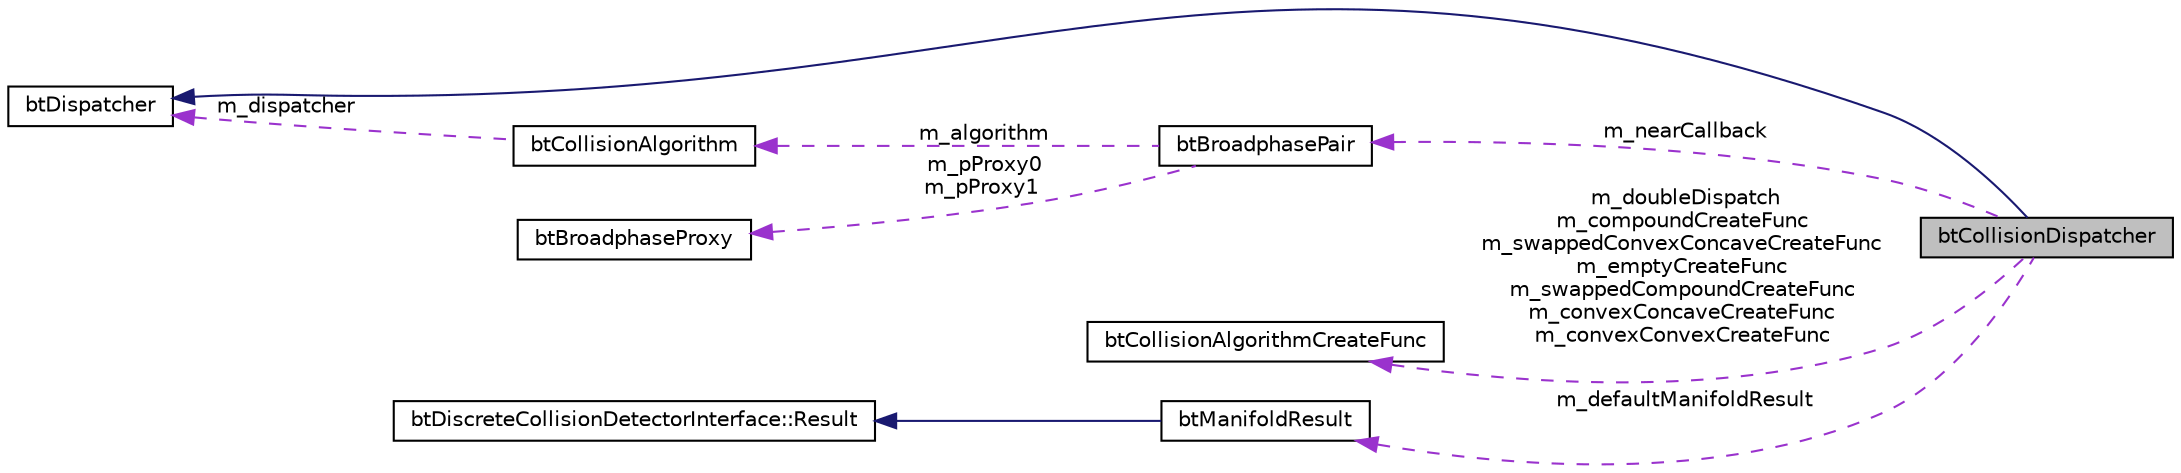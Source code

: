 digraph G
{
  edge [fontname="Helvetica",fontsize="10",labelfontname="Helvetica",labelfontsize="10"];
  node [fontname="Helvetica",fontsize="10",shape=record];
  rankdir="LR";
  Node1 [label="btCollisionDispatcher",height=0.2,width=0.4,color="black", fillcolor="grey75", style="filled" fontcolor="black"];
  Node2 -> Node1 [dir="back",color="midnightblue",fontsize="10",style="solid",fontname="Helvetica"];
  Node2 [label="btDispatcher",height=0.2,width=0.4,color="black", fillcolor="white", style="filled",URL="$classbtDispatcher.html",tooltip="btDispatcher can be used in combination with broadphase to dispatch overlapping pairs."];
  Node3 -> Node1 [dir="back",color="darkorchid3",fontsize="10",style="dashed",label=" m_nearCallback" ,fontname="Helvetica"];
  Node3 [label="btBroadphasePair",height=0.2,width=0.4,color="black", fillcolor="white", style="filled",URL="$structbtBroadphasePair.html",tooltip="contains a pair of aabb-overlapping objects"];
  Node4 -> Node3 [dir="back",color="darkorchid3",fontsize="10",style="dashed",label=" m_algorithm" ,fontname="Helvetica"];
  Node4 [label="btCollisionAlgorithm",height=0.2,width=0.4,color="black", fillcolor="white", style="filled",URL="$classbtCollisionAlgorithm.html",tooltip="btCollisionAlgorithm is an collision interface that is compatible with the Broadphase and btDispatche..."];
  Node2 -> Node4 [dir="back",color="darkorchid3",fontsize="10",style="dashed",label=" m_dispatcher" ,fontname="Helvetica"];
  Node5 -> Node3 [dir="back",color="darkorchid3",fontsize="10",style="dashed",label=" m_pProxy0\nm_pProxy1" ,fontname="Helvetica"];
  Node5 [label="btBroadphaseProxy",height=0.2,width=0.4,color="black", fillcolor="white", style="filled",URL="$structbtBroadphaseProxy.html",tooltip="btBroadphaseProxy"];
  Node6 -> Node1 [dir="back",color="darkorchid3",fontsize="10",style="dashed",label=" m_doubleDispatch\nm_compoundCreateFunc\nm_swappedConvexConcaveCreateFunc\nm_emptyCreateFunc\nm_swappedCompoundCreateFunc\nm_convexConcaveCreateFunc\nm_convexConvexCreateFunc" ,fontname="Helvetica"];
  Node6 [label="btCollisionAlgorithmCreateFunc",height=0.2,width=0.4,color="black", fillcolor="white", style="filled",URL="$structbtCollisionAlgorithmCreateFunc.html",tooltip="Used by the btCollisionDispatcher to register and create instances for btCollisionAlgorithm."];
  Node7 -> Node1 [dir="back",color="darkorchid3",fontsize="10",style="dashed",label=" m_defaultManifoldResult" ,fontname="Helvetica"];
  Node7 [label="btManifoldResult",height=0.2,width=0.4,color="black", fillcolor="white", style="filled",URL="$classbtManifoldResult.html",tooltip="btManifoldResult is a helper class to manage contact results."];
  Node8 -> Node7 [dir="back",color="midnightblue",fontsize="10",style="solid",fontname="Helvetica"];
  Node8 [label="btDiscreteCollisionDetectorInterface::Result",height=0.2,width=0.4,color="black", fillcolor="white", style="filled",URL="$structbtDiscreteCollisionDetectorInterface_1_1Result.html"];
}
